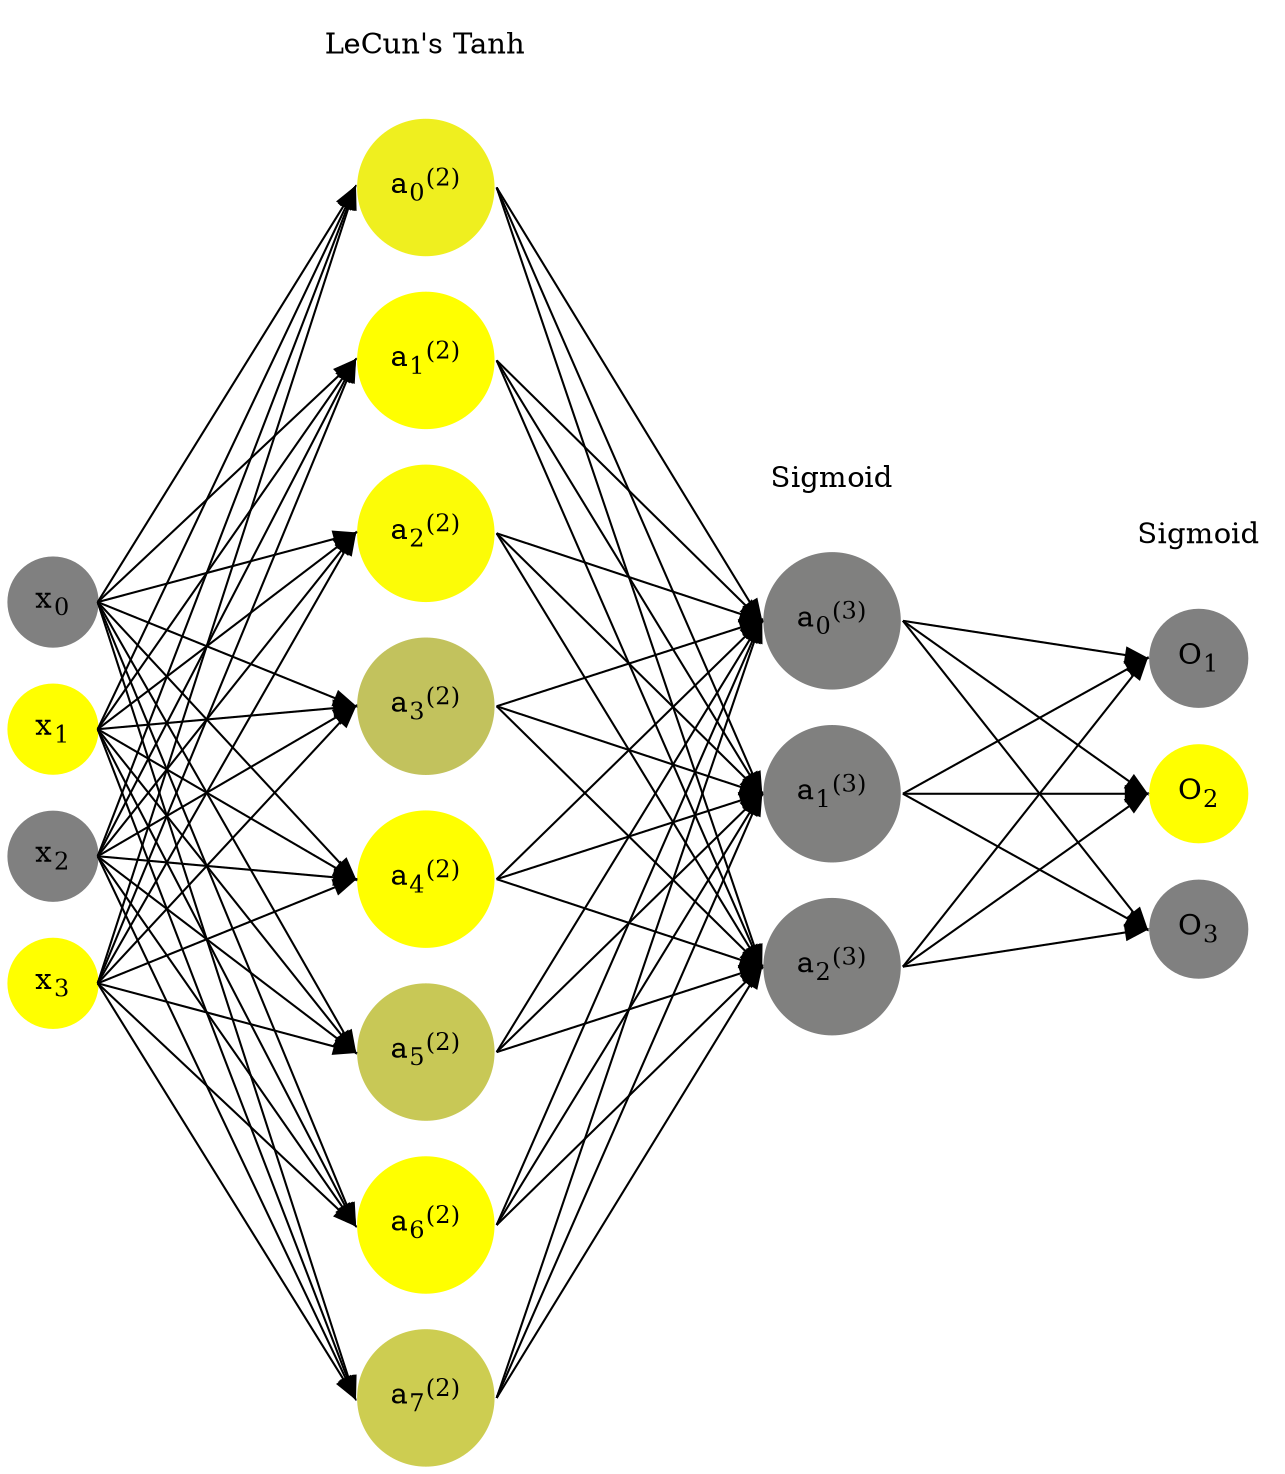digraph G {
	rankdir = LR;
	splines=false;
	edge[style=invis];
	ranksep= 1.4;
	{
	node [shape=circle, color="0.1667, 0.0, 0.5", style=filled, fillcolor="0.1667, 0.0, 0.5"];
	x0 [label=<x<sub>0</sub>>];
	}
	{
	node [shape=circle, color="0.1667, 1.0, 1.0", style=filled, fillcolor="0.1667, 1.0, 1.0"];
	x1 [label=<x<sub>1</sub>>];
	}
	{
	node [shape=circle, color="0.1667, 0.0, 0.5", style=filled, fillcolor="0.1667, 0.0, 0.5"];
	x2 [label=<x<sub>2</sub>>];
	}
	{
	node [shape=circle, color="0.1667, 1.0, 1.0", style=filled, fillcolor="0.1667, 1.0, 1.0"];
	x3 [label=<x<sub>3</sub>>];
	}
	{
	node [shape=circle, color="0.1667, 0.868991, 0.934495", style=filled, fillcolor="0.1667, 0.868991, 0.934495"];
	a02 [label=<a<sub>0</sub><sup>(2)</sup>>];
	}
	{
	node [shape=circle, color="0.1667, 1.170672, 1.085336", style=filled, fillcolor="0.1667, 1.170672, 1.085336"];
	a12 [label=<a<sub>1</sub><sup>(2)</sup>>];
	}
	{
	node [shape=circle, color="0.1667, 0.971841, 0.985920", style=filled, fillcolor="0.1667, 0.971841, 0.985920"];
	a22 [label=<a<sub>2</sub><sup>(2)</sup>>];
	}
	{
	node [shape=circle, color="0.1667, 0.518707, 0.759354", style=filled, fillcolor="0.1667, 0.518707, 0.759354"];
	a32 [label=<a<sub>3</sub><sup>(2)</sup>>];
	}
	{
	node [shape=circle, color="0.1667, 1.267838, 1.133919", style=filled, fillcolor="0.1667, 1.267838, 1.133919"];
	a42 [label=<a<sub>4</sub><sup>(2)</sup>>];
	}
	{
	node [shape=circle, color="0.1667, 0.568861, 0.784431", style=filled, fillcolor="0.1667, 0.568861, 0.784431"];
	a52 [label=<a<sub>5</sub><sup>(2)</sup>>];
	}
	{
	node [shape=circle, color="0.1667, 1.479760, 1.239880", style=filled, fillcolor="0.1667, 1.479760, 1.239880"];
	a62 [label=<a<sub>6</sub><sup>(2)</sup>>];
	}
	{
	node [shape=circle, color="0.1667, 0.602239, 0.801119", style=filled, fillcolor="0.1667, 0.602239, 0.801119"];
	a72 [label=<a<sub>7</sub><sup>(2)</sup>>];
	}
	{
	node [shape=circle, color="0.1667, 0.002879, 0.501439", style=filled, fillcolor="0.1667, 0.002879, 0.501439"];
	a03 [label=<a<sub>0</sub><sup>(3)</sup>>];
	}
	{
	node [shape=circle, color="0.1667, 0.002568, 0.501284", style=filled, fillcolor="0.1667, 0.002568, 0.501284"];
	a13 [label=<a<sub>1</sub><sup>(3)</sup>>];
	}
	{
	node [shape=circle, color="0.1667, 0.001649, 0.500825", style=filled, fillcolor="0.1667, 0.001649, 0.500825"];
	a23 [label=<a<sub>2</sub><sup>(3)</sup>>];
	}
	{
	node [shape=circle, color="0.1667, 0.0, 0.5", style=filled, fillcolor="0.1667, 0.0, 0.5"];
	O1 [label=<O<sub>1</sub>>];
	}
	{
	node [shape=circle, color="0.1667, 1.0, 1.0", style=filled, fillcolor="0.1667, 1.0, 1.0"];
	O2 [label=<O<sub>2</sub>>];
	}
	{
	node [shape=circle, color="0.1667, 0.0, 0.5", style=filled, fillcolor="0.1667, 0.0, 0.5"];
	O3 [label=<O<sub>3</sub>>];
	}
	{
	rank=same;
	x0->x1->x2->x3;
	}
	{
	rank=same;
	a02->a12->a22->a32->a42->a52->a62->a72;
	}
	{
	rank=same;
	a03->a13->a23;
	}
	{
	rank=same;
	O1->O2->O3;
	}
	l1 [shape=plaintext,label="LeCun's Tanh"];
	l1->a02;
	{rank=same; l1;a02};
	l2 [shape=plaintext,label="Sigmoid"];
	l2->a03;
	{rank=same; l2;a03};
	l3 [shape=plaintext,label="Sigmoid"];
	l3->O1;
	{rank=same; l3;O1};
edge[style=solid, tailport=e, headport=w];
	{x0;x1;x2;x3} -> {a02;a12;a22;a32;a42;a52;a62;a72};
	{a02;a12;a22;a32;a42;a52;a62;a72} -> {a03;a13;a23};
	{a03;a13;a23} -> {O1,O2,O3};
}